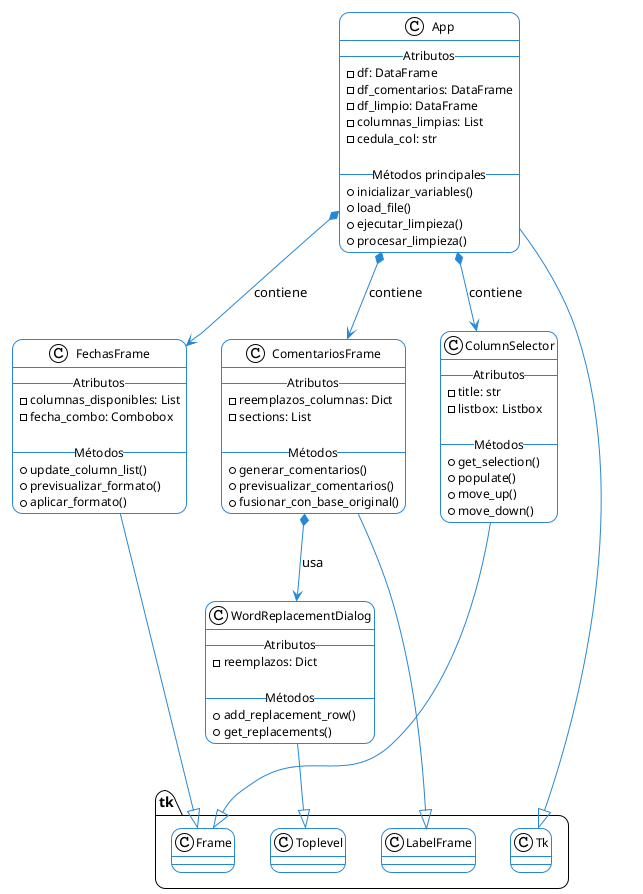 @startuml LimpiadorDeDatos

' Configuración del tema
!theme plain
skinparam backgroundColor white
skinparam roundcorner 20
skinparam shadowing false

' Estilos personalizados
skinparam class {
    BackgroundColor white
    ArrowColor #2688d4
    BorderColor #2688d4
    FontSize 14
    AttributeFontSize 12
    FontColor black
}

' Clase principal
class App {
    -- Atributos --
    - df: DataFrame
    - df_comentarios: DataFrame
    - df_limpio: DataFrame
    - columnas_limpias: List
    - cedula_col: str
    
    -- Métodos principales --
    + inicializar_variables()
    + load_file()
    + ejecutar_limpieza()
    + procesar_limpieza()
}

' Frames
class FechasFrame {
    -- Atributos --
    - columnas_disponibles: List
    - fecha_combo: Combobox
    
    -- Métodos --
    + update_column_list()
    + previsualizar_formato()
    + aplicar_formato()
}

class ComentariosFrame {
    -- Atributos --
    - reemplazos_columnas: Dict
    - sections: List
    
    -- Métodos --
    + generar_comentarios()
    + previsualizar_comentarios()
    + fusionar_con_base_original()
}

' Componentes auxiliares
class ColumnSelector {
    -- Atributos --
    - title: str
    - listbox: Listbox
    
    -- Métodos --
    + get_selection()
    + populate()
    + move_up()
    + move_down()
}

class WordReplacementDialog {
    -- Atributos --
    - reemplazos: Dict
    
    -- Métodos --
    + add_replacement_row()
    + get_replacements()
}

' Relaciones
App *--> FechasFrame : contiene
App *--> ComentariosFrame : contiene
App *--> ColumnSelector : contiene
ComentariosFrame *--> WordReplacementDialog : usa

' Herencia
App --|> "tk.Tk"
FechasFrame --|> "tk.Frame"
ComentariosFrame --|> "tk.LabelFrame"
ColumnSelector --|> "tk.Frame"
WordReplacementDialog --|> "tk.Toplevel"

@enduml 
